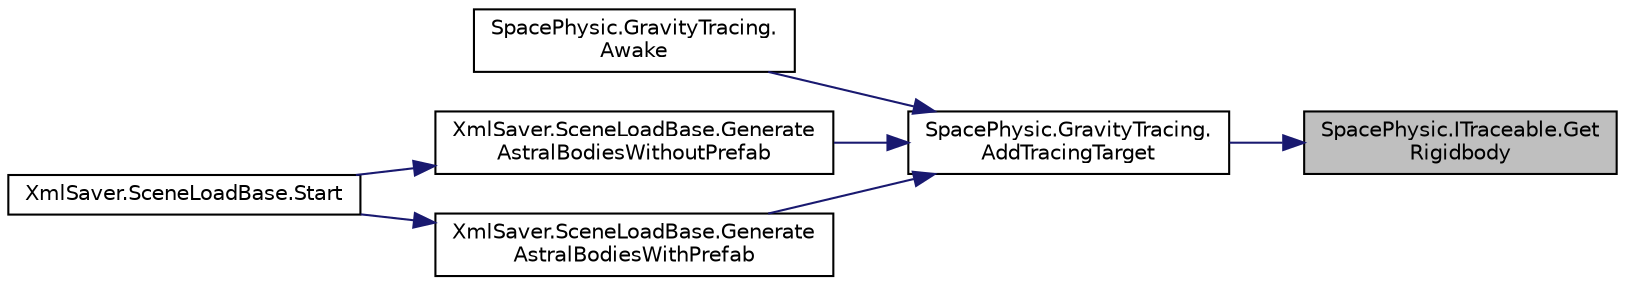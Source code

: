 digraph "SpacePhysic.ITraceable.GetRigidbody"
{
 // INTERACTIVE_SVG=YES
 // LATEX_PDF_SIZE
  edge [fontname="Helvetica",fontsize="10",labelfontname="Helvetica",labelfontsize="10"];
  node [fontname="Helvetica",fontsize="10",shape=record];
  rankdir="RL";
  Node1 [label="SpacePhysic.ITraceable.Get\lRigidbody",height=0.2,width=0.4,color="black", fillcolor="grey75", style="filled", fontcolor="black",tooltip=" "];
  Node1 -> Node2 [dir="back",color="midnightblue",fontsize="10",style="solid",fontname="Helvetica"];
  Node2 [label="SpacePhysic.GravityTracing.\lAddTracingTarget",height=0.2,width=0.4,color="black", fillcolor="white", style="filled",URL="$class_space_physic_1_1_gravity_tracing.html#a3d63db3c84aef11ca64e85e99d32cbd3",tooltip="增加追踪实体"];
  Node2 -> Node3 [dir="back",color="midnightblue",fontsize="10",style="solid",fontname="Helvetica"];
  Node3 [label="SpacePhysic.GravityTracing.\lAwake",height=0.2,width=0.4,color="black", fillcolor="white", style="filled",URL="$class_space_physic_1_1_gravity_tracing.html#ac99527254282cd4e726c6b6822256583",tooltip=" "];
  Node2 -> Node4 [dir="back",color="midnightblue",fontsize="10",style="solid",fontname="Helvetica"];
  Node4 [label="XmlSaver.SceneLoadBase.Generate\lAstralBodiesWithoutPrefab",height=0.2,width=0.4,color="black", fillcolor="white", style="filled",URL="$class_xml_saver_1_1_scene_load_base.html#a0048dec421f94641813fb6ed80eca811",tooltip=" "];
  Node4 -> Node5 [dir="back",color="midnightblue",fontsize="10",style="solid",fontname="Helvetica"];
  Node5 [label="XmlSaver.SceneLoadBase.Start",height=0.2,width=0.4,color="black", fillcolor="white", style="filled",URL="$class_xml_saver_1_1_scene_load_base.html#a858d37d11500dd956eb9c45a5509dc3c",tooltip=" "];
  Node2 -> Node6 [dir="back",color="midnightblue",fontsize="10",style="solid",fontname="Helvetica"];
  Node6 [label="XmlSaver.SceneLoadBase.Generate\lAstralBodiesWithPrefab",height=0.2,width=0.4,color="black", fillcolor="white", style="filled",URL="$class_xml_saver_1_1_scene_load_base.html#a0a4b9b672c83faa8953a3ea9e89886de",tooltip=" "];
  Node6 -> Node5 [dir="back",color="midnightblue",fontsize="10",style="solid",fontname="Helvetica"];
}
